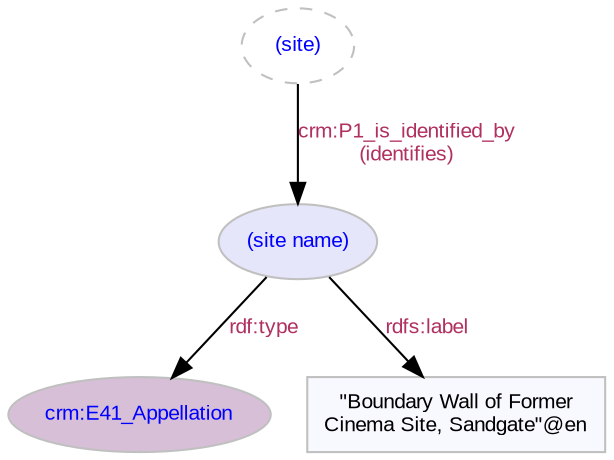 digraph {
   // label = "Site name";
   // labelloc = "t";
   node [color=gray, fontcolor=blue, fontsize=10, fontname=Arial, style=filled, fillcolor=ghostwhite];
   edge [color=black, fontcolor=maroon, fontsize=10, fontname=Arial];
   "(site)" [style=dashed];
   "(site name)" [fillcolor="lavender"]; 
   "crm:E41_Appellation" [fillcolor=thistle, target="crm", URL="http://www.cidoc-crm.org/cidoc-crm/E41_Appellation"];
   "\"Boundary Wall of Former\nCinema Site, Sandgate\"@en" [shape=box, fontcolor=black];   
   "(site)" -> "(site name)" [label="crm:P1_is_identified_by\n(identifies)", labelURL="http://www.cidoc-crm.org/cidoc-crm/P1_is_identified_by"];
   "(site name)" -> "crm:E41_Appellation" [label="rdf:type", labelURL="http://www.w3.org/1999/02/22-rdf-syntax-ns#type"];
   "(site name)" -> "\"Boundary Wall of Former\nCinema Site, Sandgate\"@en" [label="rdfs:label", labelURL="http://www.w3.org/2000/01/rdf-schema#label"];
}